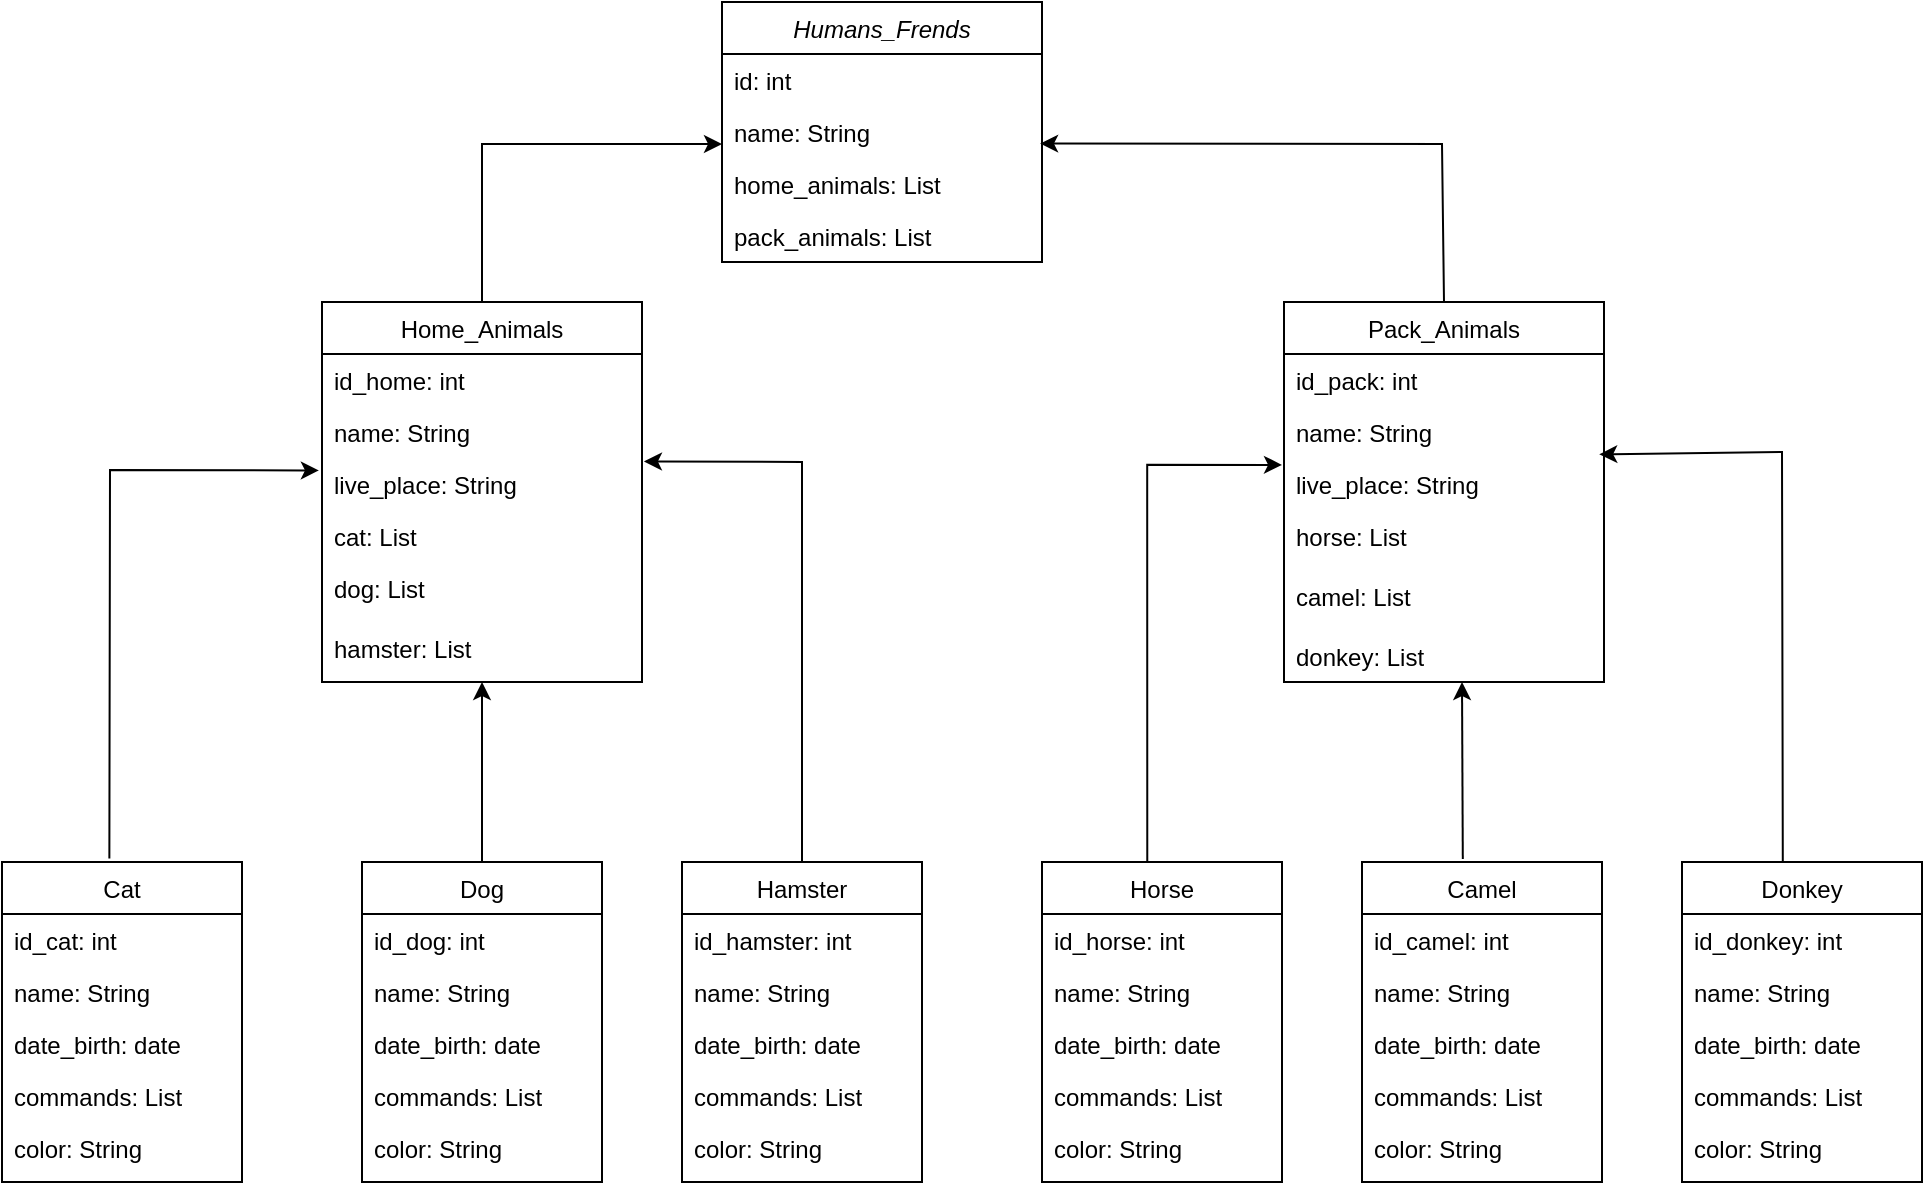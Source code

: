 <mxfile version="23.1.1" type="device">
  <diagram id="C5RBs43oDa-KdzZeNtuy" name="Page-1">
    <mxGraphModel dx="972" dy="705" grid="1" gridSize="10" guides="1" tooltips="1" connect="1" arrows="1" fold="1" page="1" pageScale="1" pageWidth="827" pageHeight="1169" math="0" shadow="0">
      <root>
        <mxCell id="WIyWlLk6GJQsqaUBKTNV-0" />
        <mxCell id="WIyWlLk6GJQsqaUBKTNV-1" parent="WIyWlLk6GJQsqaUBKTNV-0" />
        <mxCell id="zkfFHV4jXpPFQw0GAbJ--0" value="Humans_Frends" style="swimlane;fontStyle=2;align=center;verticalAlign=top;childLayout=stackLayout;horizontal=1;startSize=26;horizontalStack=0;resizeParent=1;resizeLast=0;collapsible=1;marginBottom=0;rounded=0;shadow=0;strokeWidth=1;" parent="WIyWlLk6GJQsqaUBKTNV-1" vertex="1">
          <mxGeometry x="400" y="10" width="160" height="130" as="geometry">
            <mxRectangle x="230" y="140" width="160" height="26" as="alternateBounds" />
          </mxGeometry>
        </mxCell>
        <mxCell id="ivvA8IgEy0YkTjJbtnod-22" value="id: int" style="text;align=left;verticalAlign=top;spacingLeft=4;spacingRight=4;overflow=hidden;rotatable=0;points=[[0,0.5],[1,0.5]];portConstraint=eastwest;" vertex="1" parent="zkfFHV4jXpPFQw0GAbJ--0">
          <mxGeometry y="26" width="160" height="26" as="geometry" />
        </mxCell>
        <mxCell id="zkfFHV4jXpPFQw0GAbJ--1" value="name: String" style="text;align=left;verticalAlign=top;spacingLeft=4;spacingRight=4;overflow=hidden;rotatable=0;points=[[0,0.5],[1,0.5]];portConstraint=eastwest;" parent="zkfFHV4jXpPFQw0GAbJ--0" vertex="1">
          <mxGeometry y="52" width="160" height="26" as="geometry" />
        </mxCell>
        <mxCell id="ivvA8IgEy0YkTjJbtnod-11" value="home_animals: List" style="text;align=left;verticalAlign=top;spacingLeft=4;spacingRight=4;overflow=hidden;rotatable=0;points=[[0,0.5],[1,0.5]];portConstraint=eastwest;rounded=0;shadow=0;html=0;" vertex="1" parent="zkfFHV4jXpPFQw0GAbJ--0">
          <mxGeometry y="78" width="160" height="26" as="geometry" />
        </mxCell>
        <mxCell id="zkfFHV4jXpPFQw0GAbJ--3" value="pack_animals: List" style="text;align=left;verticalAlign=top;spacingLeft=4;spacingRight=4;overflow=hidden;rotatable=0;points=[[0,0.5],[1,0.5]];portConstraint=eastwest;rounded=0;shadow=0;html=0;" parent="zkfFHV4jXpPFQw0GAbJ--0" vertex="1">
          <mxGeometry y="104" width="160" height="26" as="geometry" />
        </mxCell>
        <mxCell id="zkfFHV4jXpPFQw0GAbJ--6" value="Home_Animals&#xa;" style="swimlane;fontStyle=0;align=center;verticalAlign=top;childLayout=stackLayout;horizontal=1;startSize=26;horizontalStack=0;resizeParent=1;resizeLast=0;collapsible=1;marginBottom=0;rounded=0;shadow=0;strokeWidth=1;" parent="WIyWlLk6GJQsqaUBKTNV-1" vertex="1">
          <mxGeometry x="200" y="160" width="160" height="190" as="geometry">
            <mxRectangle x="130" y="380" width="160" height="26" as="alternateBounds" />
          </mxGeometry>
        </mxCell>
        <mxCell id="zkfFHV4jXpPFQw0GAbJ--7" value="id_home: int" style="text;align=left;verticalAlign=top;spacingLeft=4;spacingRight=4;overflow=hidden;rotatable=0;points=[[0,0.5],[1,0.5]];portConstraint=eastwest;" parent="zkfFHV4jXpPFQw0GAbJ--6" vertex="1">
          <mxGeometry y="26" width="160" height="26" as="geometry" />
        </mxCell>
        <mxCell id="zkfFHV4jXpPFQw0GAbJ--8" value="name: String" style="text;align=left;verticalAlign=top;spacingLeft=4;spacingRight=4;overflow=hidden;rotatable=0;points=[[0,0.5],[1,0.5]];portConstraint=eastwest;rounded=0;shadow=0;html=0;" parent="zkfFHV4jXpPFQw0GAbJ--6" vertex="1">
          <mxGeometry y="52" width="160" height="26" as="geometry" />
        </mxCell>
        <mxCell id="ivvA8IgEy0YkTjJbtnod-19" value="live_place: String" style="text;align=left;verticalAlign=top;spacingLeft=4;spacingRight=4;overflow=hidden;rotatable=0;points=[[0,0.5],[1,0.5]];portConstraint=eastwest;rounded=0;shadow=0;html=0;" vertex="1" parent="zkfFHV4jXpPFQw0GAbJ--6">
          <mxGeometry y="78" width="160" height="26" as="geometry" />
        </mxCell>
        <mxCell id="ivvA8IgEy0YkTjJbtnod-20" value="cat: List" style="text;align=left;verticalAlign=top;spacingLeft=4;spacingRight=4;overflow=hidden;rotatable=0;points=[[0,0.5],[1,0.5]];portConstraint=eastwest;rounded=0;shadow=0;html=0;" vertex="1" parent="zkfFHV4jXpPFQw0GAbJ--6">
          <mxGeometry y="104" width="160" height="26" as="geometry" />
        </mxCell>
        <mxCell id="ivvA8IgEy0YkTjJbtnod-21" value="dog: List" style="text;align=left;verticalAlign=top;spacingLeft=4;spacingRight=4;overflow=hidden;rotatable=0;points=[[0,0.5],[1,0.5]];portConstraint=eastwest;rounded=0;shadow=0;html=0;" vertex="1" parent="zkfFHV4jXpPFQw0GAbJ--6">
          <mxGeometry y="130" width="160" height="30" as="geometry" />
        </mxCell>
        <mxCell id="ivvA8IgEy0YkTjJbtnod-73" value="hamster: List" style="text;align=left;verticalAlign=top;spacingLeft=4;spacingRight=4;overflow=hidden;rotatable=0;points=[[0,0.5],[1,0.5]];portConstraint=eastwest;rounded=0;shadow=0;html=0;" vertex="1" parent="zkfFHV4jXpPFQw0GAbJ--6">
          <mxGeometry y="160" width="160" height="30" as="geometry" />
        </mxCell>
        <mxCell id="zkfFHV4jXpPFQw0GAbJ--17" value="Pack_Animals" style="swimlane;fontStyle=0;align=center;verticalAlign=top;childLayout=stackLayout;horizontal=1;startSize=26;horizontalStack=0;resizeParent=1;resizeLast=0;collapsible=1;marginBottom=0;rounded=0;shadow=0;strokeWidth=1;" parent="WIyWlLk6GJQsqaUBKTNV-1" vertex="1">
          <mxGeometry x="681" y="160" width="160" height="190" as="geometry">
            <mxRectangle x="550" y="140" width="160" height="26" as="alternateBounds" />
          </mxGeometry>
        </mxCell>
        <mxCell id="ivvA8IgEy0YkTjJbtnod-24" value="id_pack: int" style="text;align=left;verticalAlign=top;spacingLeft=4;spacingRight=4;overflow=hidden;rotatable=0;points=[[0,0.5],[1,0.5]];portConstraint=eastwest;" vertex="1" parent="zkfFHV4jXpPFQw0GAbJ--17">
          <mxGeometry y="26" width="160" height="26" as="geometry" />
        </mxCell>
        <mxCell id="ivvA8IgEy0YkTjJbtnod-76" value="name: String" style="text;align=left;verticalAlign=top;spacingLeft=4;spacingRight=4;overflow=hidden;rotatable=0;points=[[0,0.5],[1,0.5]];portConstraint=eastwest;rounded=0;shadow=0;html=0;" vertex="1" parent="zkfFHV4jXpPFQw0GAbJ--17">
          <mxGeometry y="52" width="160" height="26" as="geometry" />
        </mxCell>
        <mxCell id="ivvA8IgEy0YkTjJbtnod-77" value="live_place: String" style="text;align=left;verticalAlign=top;spacingLeft=4;spacingRight=4;overflow=hidden;rotatable=0;points=[[0,0.5],[1,0.5]];portConstraint=eastwest;rounded=0;shadow=0;html=0;" vertex="1" parent="zkfFHV4jXpPFQw0GAbJ--17">
          <mxGeometry y="78" width="160" height="26" as="geometry" />
        </mxCell>
        <mxCell id="ivvA8IgEy0YkTjJbtnod-80" value="horse: List" style="text;align=left;verticalAlign=top;spacingLeft=4;spacingRight=4;overflow=hidden;rotatable=0;points=[[0,0.5],[1,0.5]];portConstraint=eastwest;rounded=0;shadow=0;html=0;" vertex="1" parent="zkfFHV4jXpPFQw0GAbJ--17">
          <mxGeometry y="104" width="160" height="30" as="geometry" />
        </mxCell>
        <mxCell id="ivvA8IgEy0YkTjJbtnod-79" value="camel: List" style="text;align=left;verticalAlign=top;spacingLeft=4;spacingRight=4;overflow=hidden;rotatable=0;points=[[0,0.5],[1,0.5]];portConstraint=eastwest;rounded=0;shadow=0;html=0;" vertex="1" parent="zkfFHV4jXpPFQw0GAbJ--17">
          <mxGeometry y="134" width="160" height="30" as="geometry" />
        </mxCell>
        <mxCell id="ivvA8IgEy0YkTjJbtnod-78" value="donkey: List" style="text;align=left;verticalAlign=top;spacingLeft=4;spacingRight=4;overflow=hidden;rotatable=0;points=[[0,0.5],[1,0.5]];portConstraint=eastwest;rounded=0;shadow=0;html=0;" vertex="1" parent="zkfFHV4jXpPFQw0GAbJ--17">
          <mxGeometry y="164" width="160" height="26" as="geometry" />
        </mxCell>
        <mxCell id="ivvA8IgEy0YkTjJbtnod-15" value="" style="endArrow=classic;html=1;rounded=0;exitX=0.5;exitY=0;exitDx=0;exitDy=0;" edge="1" parent="WIyWlLk6GJQsqaUBKTNV-1" source="zkfFHV4jXpPFQw0GAbJ--6">
          <mxGeometry width="50" height="50" relative="1" as="geometry">
            <mxPoint x="310" y="140" as="sourcePoint" />
            <mxPoint x="400" y="81" as="targetPoint" />
            <Array as="points">
              <mxPoint x="280" y="81" />
            </Array>
          </mxGeometry>
        </mxCell>
        <mxCell id="ivvA8IgEy0YkTjJbtnod-16" value="" style="endArrow=classic;html=1;rounded=0;exitX=0.5;exitY=0;exitDx=0;exitDy=0;entryX=0.994;entryY=0.723;entryDx=0;entryDy=0;entryPerimeter=0;" edge="1" parent="WIyWlLk6GJQsqaUBKTNV-1" source="zkfFHV4jXpPFQw0GAbJ--17" target="zkfFHV4jXpPFQw0GAbJ--1">
          <mxGeometry width="50" height="50" relative="1" as="geometry">
            <mxPoint x="607" y="240" as="sourcePoint" />
            <mxPoint x="570" y="80" as="targetPoint" />
            <Array as="points">
              <mxPoint x="760" y="81" />
            </Array>
          </mxGeometry>
        </mxCell>
        <mxCell id="ivvA8IgEy0YkTjJbtnod-31" value="Cat" style="swimlane;fontStyle=0;align=center;verticalAlign=top;childLayout=stackLayout;horizontal=1;startSize=26;horizontalStack=0;resizeParent=1;resizeLast=0;collapsible=1;marginBottom=0;rounded=0;shadow=0;strokeWidth=1;" vertex="1" parent="WIyWlLk6GJQsqaUBKTNV-1">
          <mxGeometry x="40" y="440" width="120" height="160" as="geometry">
            <mxRectangle x="130" y="380" width="160" height="26" as="alternateBounds" />
          </mxGeometry>
        </mxCell>
        <mxCell id="ivvA8IgEy0YkTjJbtnod-32" value="id_cat: int" style="text;align=left;verticalAlign=top;spacingLeft=4;spacingRight=4;overflow=hidden;rotatable=0;points=[[0,0.5],[1,0.5]];portConstraint=eastwest;" vertex="1" parent="ivvA8IgEy0YkTjJbtnod-31">
          <mxGeometry y="26" width="120" height="26" as="geometry" />
        </mxCell>
        <mxCell id="ivvA8IgEy0YkTjJbtnod-33" value="name: String" style="text;align=left;verticalAlign=top;spacingLeft=4;spacingRight=4;overflow=hidden;rotatable=0;points=[[0,0.5],[1,0.5]];portConstraint=eastwest;rounded=0;shadow=0;html=0;" vertex="1" parent="ivvA8IgEy0YkTjJbtnod-31">
          <mxGeometry y="52" width="120" height="26" as="geometry" />
        </mxCell>
        <mxCell id="ivvA8IgEy0YkTjJbtnod-34" value="date_birth: date" style="text;align=left;verticalAlign=top;spacingLeft=4;spacingRight=4;overflow=hidden;rotatable=0;points=[[0,0.5],[1,0.5]];portConstraint=eastwest;rounded=0;shadow=0;html=0;" vertex="1" parent="ivvA8IgEy0YkTjJbtnod-31">
          <mxGeometry y="78" width="120" height="26" as="geometry" />
        </mxCell>
        <mxCell id="ivvA8IgEy0YkTjJbtnod-35" value="commands: List" style="text;align=left;verticalAlign=top;spacingLeft=4;spacingRight=4;overflow=hidden;rotatable=0;points=[[0,0.5],[1,0.5]];portConstraint=eastwest;rounded=0;shadow=0;html=0;" vertex="1" parent="ivvA8IgEy0YkTjJbtnod-31">
          <mxGeometry y="104" width="120" height="26" as="geometry" />
        </mxCell>
        <mxCell id="ivvA8IgEy0YkTjJbtnod-36" value="color: String" style="text;align=left;verticalAlign=top;spacingLeft=4;spacingRight=4;overflow=hidden;rotatable=0;points=[[0,0.5],[1,0.5]];portConstraint=eastwest;rounded=0;shadow=0;html=0;" vertex="1" parent="ivvA8IgEy0YkTjJbtnod-31">
          <mxGeometry y="130" width="120" height="26" as="geometry" />
        </mxCell>
        <mxCell id="ivvA8IgEy0YkTjJbtnod-37" value="Dog" style="swimlane;fontStyle=0;align=center;verticalAlign=top;childLayout=stackLayout;horizontal=1;startSize=26;horizontalStack=0;resizeParent=1;resizeLast=0;collapsible=1;marginBottom=0;rounded=0;shadow=0;strokeWidth=1;" vertex="1" parent="WIyWlLk6GJQsqaUBKTNV-1">
          <mxGeometry x="220" y="440" width="120" height="160" as="geometry">
            <mxRectangle x="130" y="380" width="160" height="26" as="alternateBounds" />
          </mxGeometry>
        </mxCell>
        <mxCell id="ivvA8IgEy0YkTjJbtnod-38" value="id_dog: int" style="text;align=left;verticalAlign=top;spacingLeft=4;spacingRight=4;overflow=hidden;rotatable=0;points=[[0,0.5],[1,0.5]];portConstraint=eastwest;" vertex="1" parent="ivvA8IgEy0YkTjJbtnod-37">
          <mxGeometry y="26" width="120" height="26" as="geometry" />
        </mxCell>
        <mxCell id="ivvA8IgEy0YkTjJbtnod-39" value="name: String" style="text;align=left;verticalAlign=top;spacingLeft=4;spacingRight=4;overflow=hidden;rotatable=0;points=[[0,0.5],[1,0.5]];portConstraint=eastwest;rounded=0;shadow=0;html=0;" vertex="1" parent="ivvA8IgEy0YkTjJbtnod-37">
          <mxGeometry y="52" width="120" height="26" as="geometry" />
        </mxCell>
        <mxCell id="ivvA8IgEy0YkTjJbtnod-40" value="date_birth: date" style="text;align=left;verticalAlign=top;spacingLeft=4;spacingRight=4;overflow=hidden;rotatable=0;points=[[0,0.5],[1,0.5]];portConstraint=eastwest;rounded=0;shadow=0;html=0;" vertex="1" parent="ivvA8IgEy0YkTjJbtnod-37">
          <mxGeometry y="78" width="120" height="26" as="geometry" />
        </mxCell>
        <mxCell id="ivvA8IgEy0YkTjJbtnod-41" value="commands: List" style="text;align=left;verticalAlign=top;spacingLeft=4;spacingRight=4;overflow=hidden;rotatable=0;points=[[0,0.5],[1,0.5]];portConstraint=eastwest;rounded=0;shadow=0;html=0;" vertex="1" parent="ivvA8IgEy0YkTjJbtnod-37">
          <mxGeometry y="104" width="120" height="26" as="geometry" />
        </mxCell>
        <mxCell id="ivvA8IgEy0YkTjJbtnod-42" value="color: String" style="text;align=left;verticalAlign=top;spacingLeft=4;spacingRight=4;overflow=hidden;rotatable=0;points=[[0,0.5],[1,0.5]];portConstraint=eastwest;rounded=0;shadow=0;html=0;" vertex="1" parent="ivvA8IgEy0YkTjJbtnod-37">
          <mxGeometry y="130" width="120" height="26" as="geometry" />
        </mxCell>
        <mxCell id="ivvA8IgEy0YkTjJbtnod-43" value="Hamster" style="swimlane;fontStyle=0;align=center;verticalAlign=top;childLayout=stackLayout;horizontal=1;startSize=26;horizontalStack=0;resizeParent=1;resizeLast=0;collapsible=1;marginBottom=0;rounded=0;shadow=0;strokeWidth=1;" vertex="1" parent="WIyWlLk6GJQsqaUBKTNV-1">
          <mxGeometry x="380" y="440" width="120" height="160" as="geometry">
            <mxRectangle x="130" y="380" width="160" height="26" as="alternateBounds" />
          </mxGeometry>
        </mxCell>
        <mxCell id="ivvA8IgEy0YkTjJbtnod-44" value="id_hamster: int" style="text;align=left;verticalAlign=top;spacingLeft=4;spacingRight=4;overflow=hidden;rotatable=0;points=[[0,0.5],[1,0.5]];portConstraint=eastwest;" vertex="1" parent="ivvA8IgEy0YkTjJbtnod-43">
          <mxGeometry y="26" width="120" height="26" as="geometry" />
        </mxCell>
        <mxCell id="ivvA8IgEy0YkTjJbtnod-45" value="name: String" style="text;align=left;verticalAlign=top;spacingLeft=4;spacingRight=4;overflow=hidden;rotatable=0;points=[[0,0.5],[1,0.5]];portConstraint=eastwest;rounded=0;shadow=0;html=0;" vertex="1" parent="ivvA8IgEy0YkTjJbtnod-43">
          <mxGeometry y="52" width="120" height="26" as="geometry" />
        </mxCell>
        <mxCell id="ivvA8IgEy0YkTjJbtnod-46" value="date_birth: date" style="text;align=left;verticalAlign=top;spacingLeft=4;spacingRight=4;overflow=hidden;rotatable=0;points=[[0,0.5],[1,0.5]];portConstraint=eastwest;rounded=0;shadow=0;html=0;" vertex="1" parent="ivvA8IgEy0YkTjJbtnod-43">
          <mxGeometry y="78" width="120" height="26" as="geometry" />
        </mxCell>
        <mxCell id="ivvA8IgEy0YkTjJbtnod-47" value="commands: List" style="text;align=left;verticalAlign=top;spacingLeft=4;spacingRight=4;overflow=hidden;rotatable=0;points=[[0,0.5],[1,0.5]];portConstraint=eastwest;rounded=0;shadow=0;html=0;" vertex="1" parent="ivvA8IgEy0YkTjJbtnod-43">
          <mxGeometry y="104" width="120" height="26" as="geometry" />
        </mxCell>
        <mxCell id="ivvA8IgEy0YkTjJbtnod-48" value="color: String" style="text;align=left;verticalAlign=top;spacingLeft=4;spacingRight=4;overflow=hidden;rotatable=0;points=[[0,0.5],[1,0.5]];portConstraint=eastwest;rounded=0;shadow=0;html=0;" vertex="1" parent="ivvA8IgEy0YkTjJbtnod-43">
          <mxGeometry y="130" width="120" height="26" as="geometry" />
        </mxCell>
        <mxCell id="ivvA8IgEy0YkTjJbtnod-49" value="Horse" style="swimlane;fontStyle=0;align=center;verticalAlign=top;childLayout=stackLayout;horizontal=1;startSize=26;horizontalStack=0;resizeParent=1;resizeLast=0;collapsible=1;marginBottom=0;rounded=0;shadow=0;strokeWidth=1;" vertex="1" parent="WIyWlLk6GJQsqaUBKTNV-1">
          <mxGeometry x="560" y="440" width="120" height="160" as="geometry">
            <mxRectangle x="130" y="380" width="160" height="26" as="alternateBounds" />
          </mxGeometry>
        </mxCell>
        <mxCell id="ivvA8IgEy0YkTjJbtnod-50" value="id_horse: int" style="text;align=left;verticalAlign=top;spacingLeft=4;spacingRight=4;overflow=hidden;rotatable=0;points=[[0,0.5],[1,0.5]];portConstraint=eastwest;" vertex="1" parent="ivvA8IgEy0YkTjJbtnod-49">
          <mxGeometry y="26" width="120" height="26" as="geometry" />
        </mxCell>
        <mxCell id="ivvA8IgEy0YkTjJbtnod-51" value="name: String" style="text;align=left;verticalAlign=top;spacingLeft=4;spacingRight=4;overflow=hidden;rotatable=0;points=[[0,0.5],[1,0.5]];portConstraint=eastwest;rounded=0;shadow=0;html=0;" vertex="1" parent="ivvA8IgEy0YkTjJbtnod-49">
          <mxGeometry y="52" width="120" height="26" as="geometry" />
        </mxCell>
        <mxCell id="ivvA8IgEy0YkTjJbtnod-52" value="date_birth: date" style="text;align=left;verticalAlign=top;spacingLeft=4;spacingRight=4;overflow=hidden;rotatable=0;points=[[0,0.5],[1,0.5]];portConstraint=eastwest;rounded=0;shadow=0;html=0;" vertex="1" parent="ivvA8IgEy0YkTjJbtnod-49">
          <mxGeometry y="78" width="120" height="26" as="geometry" />
        </mxCell>
        <mxCell id="ivvA8IgEy0YkTjJbtnod-53" value="commands: List" style="text;align=left;verticalAlign=top;spacingLeft=4;spacingRight=4;overflow=hidden;rotatable=0;points=[[0,0.5],[1,0.5]];portConstraint=eastwest;rounded=0;shadow=0;html=0;" vertex="1" parent="ivvA8IgEy0YkTjJbtnod-49">
          <mxGeometry y="104" width="120" height="26" as="geometry" />
        </mxCell>
        <mxCell id="ivvA8IgEy0YkTjJbtnod-54" value="color: String" style="text;align=left;verticalAlign=top;spacingLeft=4;spacingRight=4;overflow=hidden;rotatable=0;points=[[0,0.5],[1,0.5]];portConstraint=eastwest;rounded=0;shadow=0;html=0;" vertex="1" parent="ivvA8IgEy0YkTjJbtnod-49">
          <mxGeometry y="130" width="120" height="26" as="geometry" />
        </mxCell>
        <mxCell id="ivvA8IgEy0YkTjJbtnod-55" value="Camel" style="swimlane;fontStyle=0;align=center;verticalAlign=top;childLayout=stackLayout;horizontal=1;startSize=26;horizontalStack=0;resizeParent=1;resizeLast=0;collapsible=1;marginBottom=0;rounded=0;shadow=0;strokeWidth=1;" vertex="1" parent="WIyWlLk6GJQsqaUBKTNV-1">
          <mxGeometry x="720" y="440" width="120" height="160" as="geometry">
            <mxRectangle x="130" y="380" width="160" height="26" as="alternateBounds" />
          </mxGeometry>
        </mxCell>
        <mxCell id="ivvA8IgEy0YkTjJbtnod-56" value="id_camel: int" style="text;align=left;verticalAlign=top;spacingLeft=4;spacingRight=4;overflow=hidden;rotatable=0;points=[[0,0.5],[1,0.5]];portConstraint=eastwest;" vertex="1" parent="ivvA8IgEy0YkTjJbtnod-55">
          <mxGeometry y="26" width="120" height="26" as="geometry" />
        </mxCell>
        <mxCell id="ivvA8IgEy0YkTjJbtnod-57" value="name: String" style="text;align=left;verticalAlign=top;spacingLeft=4;spacingRight=4;overflow=hidden;rotatable=0;points=[[0,0.5],[1,0.5]];portConstraint=eastwest;rounded=0;shadow=0;html=0;" vertex="1" parent="ivvA8IgEy0YkTjJbtnod-55">
          <mxGeometry y="52" width="120" height="26" as="geometry" />
        </mxCell>
        <mxCell id="ivvA8IgEy0YkTjJbtnod-58" value="date_birth: date" style="text;align=left;verticalAlign=top;spacingLeft=4;spacingRight=4;overflow=hidden;rotatable=0;points=[[0,0.5],[1,0.5]];portConstraint=eastwest;rounded=0;shadow=0;html=0;" vertex="1" parent="ivvA8IgEy0YkTjJbtnod-55">
          <mxGeometry y="78" width="120" height="26" as="geometry" />
        </mxCell>
        <mxCell id="ivvA8IgEy0YkTjJbtnod-59" value="commands: List" style="text;align=left;verticalAlign=top;spacingLeft=4;spacingRight=4;overflow=hidden;rotatable=0;points=[[0,0.5],[1,0.5]];portConstraint=eastwest;rounded=0;shadow=0;html=0;" vertex="1" parent="ivvA8IgEy0YkTjJbtnod-55">
          <mxGeometry y="104" width="120" height="26" as="geometry" />
        </mxCell>
        <mxCell id="ivvA8IgEy0YkTjJbtnod-60" value="color: String" style="text;align=left;verticalAlign=top;spacingLeft=4;spacingRight=4;overflow=hidden;rotatable=0;points=[[0,0.5],[1,0.5]];portConstraint=eastwest;rounded=0;shadow=0;html=0;" vertex="1" parent="ivvA8IgEy0YkTjJbtnod-55">
          <mxGeometry y="130" width="120" height="26" as="geometry" />
        </mxCell>
        <mxCell id="ivvA8IgEy0YkTjJbtnod-61" value="Donkey" style="swimlane;fontStyle=0;align=center;verticalAlign=top;childLayout=stackLayout;horizontal=1;startSize=26;horizontalStack=0;resizeParent=1;resizeLast=0;collapsible=1;marginBottom=0;rounded=0;shadow=0;strokeWidth=1;" vertex="1" parent="WIyWlLk6GJQsqaUBKTNV-1">
          <mxGeometry x="880" y="440" width="120" height="160" as="geometry">
            <mxRectangle x="130" y="380" width="160" height="26" as="alternateBounds" />
          </mxGeometry>
        </mxCell>
        <mxCell id="ivvA8IgEy0YkTjJbtnod-62" value="id_donkey: int" style="text;align=left;verticalAlign=top;spacingLeft=4;spacingRight=4;overflow=hidden;rotatable=0;points=[[0,0.5],[1,0.5]];portConstraint=eastwest;" vertex="1" parent="ivvA8IgEy0YkTjJbtnod-61">
          <mxGeometry y="26" width="120" height="26" as="geometry" />
        </mxCell>
        <mxCell id="ivvA8IgEy0YkTjJbtnod-63" value="name: String" style="text;align=left;verticalAlign=top;spacingLeft=4;spacingRight=4;overflow=hidden;rotatable=0;points=[[0,0.5],[1,0.5]];portConstraint=eastwest;rounded=0;shadow=0;html=0;" vertex="1" parent="ivvA8IgEy0YkTjJbtnod-61">
          <mxGeometry y="52" width="120" height="26" as="geometry" />
        </mxCell>
        <mxCell id="ivvA8IgEy0YkTjJbtnod-64" value="date_birth: date" style="text;align=left;verticalAlign=top;spacingLeft=4;spacingRight=4;overflow=hidden;rotatable=0;points=[[0,0.5],[1,0.5]];portConstraint=eastwest;rounded=0;shadow=0;html=0;" vertex="1" parent="ivvA8IgEy0YkTjJbtnod-61">
          <mxGeometry y="78" width="120" height="26" as="geometry" />
        </mxCell>
        <mxCell id="ivvA8IgEy0YkTjJbtnod-65" value="commands: List" style="text;align=left;verticalAlign=top;spacingLeft=4;spacingRight=4;overflow=hidden;rotatable=0;points=[[0,0.5],[1,0.5]];portConstraint=eastwest;rounded=0;shadow=0;html=0;" vertex="1" parent="ivvA8IgEy0YkTjJbtnod-61">
          <mxGeometry y="104" width="120" height="26" as="geometry" />
        </mxCell>
        <mxCell id="ivvA8IgEy0YkTjJbtnod-66" value="color: String" style="text;align=left;verticalAlign=top;spacingLeft=4;spacingRight=4;overflow=hidden;rotatable=0;points=[[0,0.5],[1,0.5]];portConstraint=eastwest;rounded=0;shadow=0;html=0;" vertex="1" parent="ivvA8IgEy0YkTjJbtnod-61">
          <mxGeometry y="130" width="120" height="26" as="geometry" />
        </mxCell>
        <mxCell id="ivvA8IgEy0YkTjJbtnod-67" value="" style="endArrow=classic;html=1;rounded=0;entryX=-0.016;entryY=0.201;entryDx=0;entryDy=0;entryPerimeter=0;exitX=0.439;exitY=-0.017;exitDx=0;exitDy=0;exitPerimeter=0;" edge="1" parent="WIyWlLk6GJQsqaUBKTNV-1">
          <mxGeometry width="50" height="50" relative="1" as="geometry">
            <mxPoint x="93.68" y="438.28" as="sourcePoint" />
            <mxPoint x="198.44" y="244.226" as="targetPoint" />
            <Array as="points">
              <mxPoint x="94" y="244" />
            </Array>
          </mxGeometry>
        </mxCell>
        <mxCell id="ivvA8IgEy0YkTjJbtnod-69" value="" style="endArrow=classic;html=1;rounded=0;entryX=1.006;entryY=0.066;entryDx=0;entryDy=0;exitX=0.5;exitY=0;exitDx=0;exitDy=0;entryPerimeter=0;" edge="1" parent="WIyWlLk6GJQsqaUBKTNV-1" source="ivvA8IgEy0YkTjJbtnod-43" target="ivvA8IgEy0YkTjJbtnod-19">
          <mxGeometry width="50" height="50" relative="1" as="geometry">
            <mxPoint x="414" y="360" as="sourcePoint" />
            <mxPoint x="464" y="310" as="targetPoint" />
            <Array as="points">
              <mxPoint x="440" y="240" />
            </Array>
          </mxGeometry>
        </mxCell>
        <mxCell id="ivvA8IgEy0YkTjJbtnod-71" style="edgeStyle=orthogonalEdgeStyle;rounded=0;orthogonalLoop=1;jettySize=auto;html=1;exitX=0.439;exitY=-0.009;exitDx=0;exitDy=0;entryX=-0.006;entryY=0.077;entryDx=0;entryDy=0;entryPerimeter=0;exitPerimeter=0;" edge="1" parent="WIyWlLk6GJQsqaUBKTNV-1">
          <mxGeometry relative="1" as="geometry">
            <mxPoint x="612.64" y="440.0" as="sourcePoint" />
            <mxPoint x="680" y="241.442" as="targetPoint" />
            <Array as="points">
              <mxPoint x="612.96" y="241.44" />
            </Array>
          </mxGeometry>
        </mxCell>
        <mxCell id="ivvA8IgEy0YkTjJbtnod-72" value="" style="endArrow=classic;html=1;rounded=0;entryX=0.985;entryY=0.93;entryDx=0;entryDy=0;entryPerimeter=0;exitX=0.42;exitY=-0.002;exitDx=0;exitDy=0;exitPerimeter=0;" edge="1" parent="WIyWlLk6GJQsqaUBKTNV-1" source="ivvA8IgEy0YkTjJbtnod-61" target="ivvA8IgEy0YkTjJbtnod-76">
          <mxGeometry width="50" height="50" relative="1" as="geometry">
            <mxPoint x="930" y="360" as="sourcePoint" />
            <mxPoint x="845.64" y="235.01" as="targetPoint" />
            <Array as="points">
              <mxPoint x="930" y="235" />
            </Array>
          </mxGeometry>
        </mxCell>
        <mxCell id="ivvA8IgEy0YkTjJbtnod-74" value="" style="endArrow=classic;html=1;rounded=0;exitX=0.5;exitY=0;exitDx=0;exitDy=0;" edge="1" parent="WIyWlLk6GJQsqaUBKTNV-1" source="ivvA8IgEy0YkTjJbtnod-37" target="ivvA8IgEy0YkTjJbtnod-73">
          <mxGeometry width="50" height="50" relative="1" as="geometry">
            <mxPoint x="450" y="390" as="sourcePoint" />
            <mxPoint x="500" y="340" as="targetPoint" />
          </mxGeometry>
        </mxCell>
        <mxCell id="ivvA8IgEy0YkTjJbtnod-81" value="" style="endArrow=classic;html=1;rounded=0;exitX=0.42;exitY=-0.009;exitDx=0;exitDy=0;exitPerimeter=0;" edge="1" parent="WIyWlLk6GJQsqaUBKTNV-1" source="ivvA8IgEy0YkTjJbtnod-55">
          <mxGeometry width="50" height="50" relative="1" as="geometry">
            <mxPoint x="640" y="390" as="sourcePoint" />
            <mxPoint x="770" y="350" as="targetPoint" />
          </mxGeometry>
        </mxCell>
      </root>
    </mxGraphModel>
  </diagram>
</mxfile>

